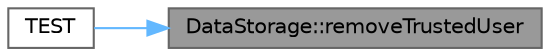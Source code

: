 digraph "DataStorage::removeTrustedUser"
{
 // LATEX_PDF_SIZE
  bgcolor="transparent";
  edge [fontname=Helvetica,fontsize=10,labelfontname=Helvetica,labelfontsize=10];
  node [fontname=Helvetica,fontsize=10,shape=box,height=0.2,width=0.4];
  rankdir="RL";
  Node1 [id="Node000001",label="DataStorage::removeTrustedUser",height=0.2,width=0.4,color="gray40", fillcolor="grey60", style="filled", fontcolor="black",tooltip="Удаляет пользователя из списка доверенных."];
  Node1 -> Node2 [id="edge1_Node000001_Node000002",dir="back",color="steelblue1",style="solid",tooltip=" "];
  Node2 [id="Node000002",label="TEST",height=0.2,width=0.4,color="grey40", fillcolor="white", style="filled",URL="$group__tests__module.html#gac8e18d84c408397a1f0a29566129c091",tooltip=" "];
}
